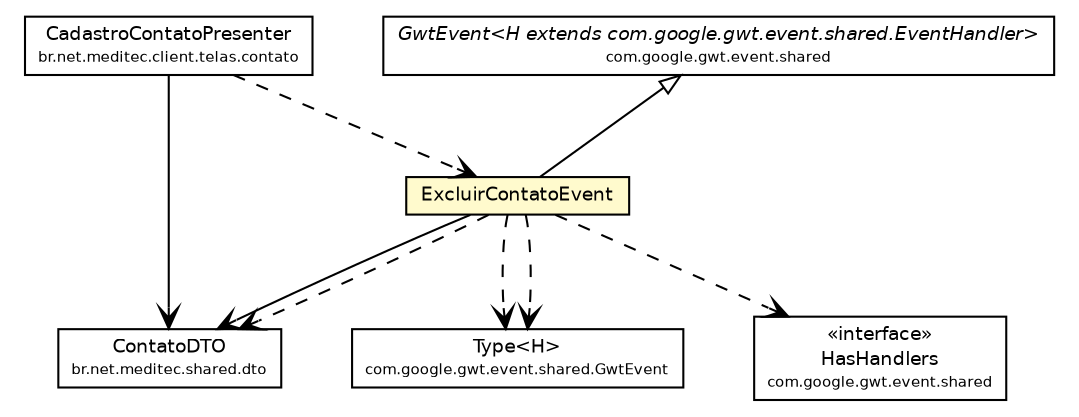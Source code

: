 #!/usr/local/bin/dot
#
# Class diagram 
# Generated by UmlGraph version 4.6 (http://www.spinellis.gr/sw/umlgraph)
#

digraph G {
	edge [fontname="Helvetica",fontsize=10,labelfontname="Helvetica",labelfontsize=10];
	node [fontname="Helvetica",fontsize=10,shape=plaintext];
	// br.net.meditec.shared.dto.ContatoDTO
	c2456 [label=<<table border="0" cellborder="1" cellspacing="0" cellpadding="2" port="p" href="../../shared/dto/ContatoDTO.html">
		<tr><td><table border="0" cellspacing="0" cellpadding="1">
			<tr><td> ContatoDTO </td></tr>
			<tr><td><font point-size="7.0"> br.net.meditec.shared.dto </font></td></tr>
		</table></td></tr>
		</table>>, fontname="Helvetica", fontcolor="black", fontsize=9.0];
	// br.net.meditec.client.events.ExcluirContatoEvent
	c2459 [label=<<table border="0" cellborder="1" cellspacing="0" cellpadding="2" port="p" bgcolor="lemonChiffon" href="./ExcluirContatoEvent.html">
		<tr><td><table border="0" cellspacing="0" cellpadding="1">
			<tr><td> ExcluirContatoEvent </td></tr>
		</table></td></tr>
		</table>>, fontname="Helvetica", fontcolor="black", fontsize=9.0];
	// br.net.meditec.client.telas.contato.CadastroContatoPresenter
	c2480 [label=<<table border="0" cellborder="1" cellspacing="0" cellpadding="2" port="p" href="../telas/contato/CadastroContatoPresenter.html">
		<tr><td><table border="0" cellspacing="0" cellpadding="1">
			<tr><td> CadastroContatoPresenter </td></tr>
			<tr><td><font point-size="7.0"> br.net.meditec.client.telas.contato </font></td></tr>
		</table></td></tr>
		</table>>, fontname="Helvetica", fontcolor="black", fontsize=9.0];
	//br.net.meditec.client.events.ExcluirContatoEvent extends com.google.gwt.event.shared.GwtEvent<br.net.meditec.client.events.ExcluirContatoEvent.ExcluirContatoHandler>
	c2517:p -> c2459:p [dir=back,arrowtail=empty];
	// br.net.meditec.client.events.ExcluirContatoEvent NAVASSOC br.net.meditec.shared.dto.ContatoDTO
	c2459:p -> c2456:p [taillabel="", label="", headlabel="", fontname="Helvetica", fontcolor="black", fontsize=10.0, color="black", arrowhead=open];
	// br.net.meditec.client.telas.contato.CadastroContatoPresenter NAVASSOC br.net.meditec.shared.dto.ContatoDTO
	c2480:p -> c2456:p [taillabel="", label="", headlabel="", fontname="Helvetica", fontcolor="black", fontsize=10.0, color="black", arrowhead=open];
	// br.net.meditec.client.events.ExcluirContatoEvent DEPEND com.google.gwt.event.shared.GwtEvent.Type<H>
	c2459:p -> c2518:p [taillabel="", label="", headlabel="", fontname="Helvetica", fontcolor="black", fontsize=10.0, color="black", arrowhead=open, style=dashed];
	// br.net.meditec.client.events.ExcluirContatoEvent DEPEND com.google.gwt.event.shared.HasHandlers
	c2459:p -> c2519:p [taillabel="", label="", headlabel="", fontname="Helvetica", fontcolor="black", fontsize=10.0, color="black", arrowhead=open, style=dashed];
	// br.net.meditec.client.events.ExcluirContatoEvent DEPEND com.google.gwt.event.shared.GwtEvent.Type<H>
	c2459:p -> c2518:p [taillabel="", label="", headlabel="", fontname="Helvetica", fontcolor="black", fontsize=10.0, color="black", arrowhead=open, style=dashed];
	// br.net.meditec.client.events.ExcluirContatoEvent DEPEND br.net.meditec.shared.dto.ContatoDTO
	c2459:p -> c2456:p [taillabel="", label="", headlabel="", fontname="Helvetica", fontcolor="black", fontsize=10.0, color="black", arrowhead=open, style=dashed];
	// br.net.meditec.client.telas.contato.CadastroContatoPresenter DEPEND br.net.meditec.client.events.ExcluirContatoEvent
	c2480:p -> c2459:p [taillabel="", label="", headlabel="", fontname="Helvetica", fontcolor="black", fontsize=10.0, color="black", arrowhead=open, style=dashed];
	// com.google.gwt.event.shared.HasHandlers
	c2519 [label=<<table border="0" cellborder="1" cellspacing="0" cellpadding="2" port="p" href="http://java.sun.com/j2se/1.4.2/docs/api/com/google/gwt/event/shared/HasHandlers.html">
		<tr><td><table border="0" cellspacing="0" cellpadding="1">
			<tr><td> &laquo;interface&raquo; </td></tr>
			<tr><td> HasHandlers </td></tr>
			<tr><td><font point-size="7.0"> com.google.gwt.event.shared </font></td></tr>
		</table></td></tr>
		</table>>, fontname="Helvetica", fontcolor="black", fontsize=9.0];
	// com.google.gwt.event.shared.GwtEvent.Type<H>
	c2518 [label=<<table border="0" cellborder="1" cellspacing="0" cellpadding="2" port="p" href="http://java.sun.com/j2se/1.4.2/docs/api/com/google/gwt/event/shared/GwtEvent/Type.html">
		<tr><td><table border="0" cellspacing="0" cellpadding="1">
			<tr><td> Type&lt;H&gt; </td></tr>
			<tr><td><font point-size="7.0"> com.google.gwt.event.shared.GwtEvent </font></td></tr>
		</table></td></tr>
		</table>>, fontname="Helvetica", fontcolor="black", fontsize=9.0];
	// com.google.gwt.event.shared.GwtEvent<H extends com.google.gwt.event.shared.EventHandler>
	c2517 [label=<<table border="0" cellborder="1" cellspacing="0" cellpadding="2" port="p" href="http://java.sun.com/j2se/1.4.2/docs/api/com/google/gwt/event/shared/GwtEvent.html">
		<tr><td><table border="0" cellspacing="0" cellpadding="1">
			<tr><td><font face="Helvetica-Oblique"> GwtEvent&lt;H extends com.google.gwt.event.shared.EventHandler&gt; </font></td></tr>
			<tr><td><font point-size="7.0"> com.google.gwt.event.shared </font></td></tr>
		</table></td></tr>
		</table>>, fontname="Helvetica", fontcolor="black", fontsize=9.0];
}

